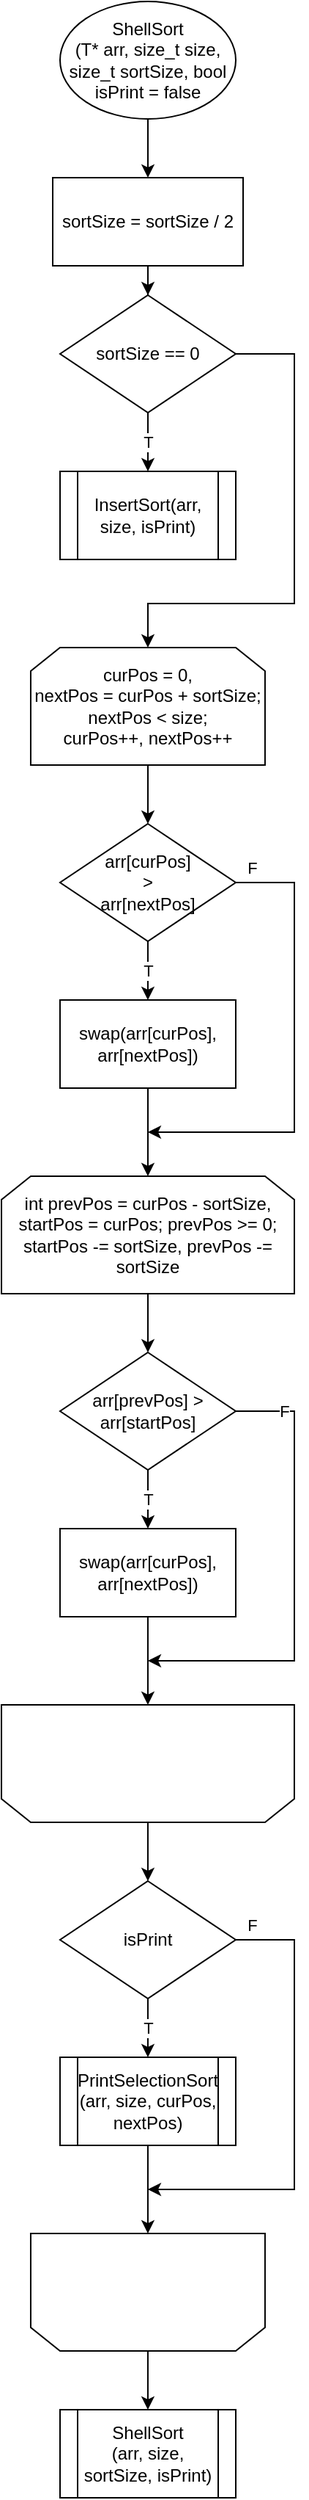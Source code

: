 <mxfile version="18.1.3" type="device"><diagram id="6qLVDmkccQ_C4W38INIT" name="페이지-1"><mxGraphModel dx="1718" dy="1021" grid="1" gridSize="10" guides="1" tooltips="1" connect="1" arrows="1" fold="1" page="1" pageScale="1" pageWidth="827" pageHeight="1169" math="0" shadow="0"><root><mxCell id="0"/><mxCell id="1" parent="0"/><mxCell id="1YyjUZX-7sMcgWNU91IZ-4" value="" style="edgeStyle=orthogonalEdgeStyle;rounded=0;orthogonalLoop=1;jettySize=auto;html=1;" parent="1" source="1YyjUZX-7sMcgWNU91IZ-2" target="1YyjUZX-7sMcgWNU91IZ-3" edge="1"><mxGeometry relative="1" as="geometry"/></mxCell><mxCell id="1YyjUZX-7sMcgWNU91IZ-2" value="ShellSort&lt;br&gt;(T* arr, size_t size, size_t sortSize, bool isPrint = false" style="ellipse;whiteSpace=wrap;html=1;" parent="1" vertex="1"><mxGeometry x="40" y="40" width="120" height="80" as="geometry"/></mxCell><mxCell id="1YyjUZX-7sMcgWNU91IZ-6" value="" style="edgeStyle=orthogonalEdgeStyle;rounded=0;orthogonalLoop=1;jettySize=auto;html=1;" parent="1" source="1YyjUZX-7sMcgWNU91IZ-3" target="1YyjUZX-7sMcgWNU91IZ-5" edge="1"><mxGeometry relative="1" as="geometry"/></mxCell><mxCell id="1YyjUZX-7sMcgWNU91IZ-3" value="sortSize = sortSize / 2" style="rounded=0;whiteSpace=wrap;html=1;" parent="1" vertex="1"><mxGeometry x="35" y="160" width="130" height="60" as="geometry"/></mxCell><mxCell id="1YyjUZX-7sMcgWNU91IZ-8" value="T" style="edgeStyle=orthogonalEdgeStyle;rounded=0;orthogonalLoop=1;jettySize=auto;html=1;" parent="1" source="1YyjUZX-7sMcgWNU91IZ-5" target="1YyjUZX-7sMcgWNU91IZ-7" edge="1"><mxGeometry relative="1" as="geometry"/></mxCell><mxCell id="1YyjUZX-7sMcgWNU91IZ-24" style="edgeStyle=orthogonalEdgeStyle;rounded=0;orthogonalLoop=1;jettySize=auto;html=1;entryX=0.5;entryY=0;entryDx=0;entryDy=0;exitX=1;exitY=0.5;exitDx=0;exitDy=0;" parent="1" source="1YyjUZX-7sMcgWNU91IZ-5" target="1YyjUZX-7sMcgWNU91IZ-9" edge="1"><mxGeometry relative="1" as="geometry"><Array as="points"><mxPoint x="200" y="280"/><mxPoint x="200" y="450"/><mxPoint x="100" y="450"/></Array></mxGeometry></mxCell><mxCell id="1YyjUZX-7sMcgWNU91IZ-5" value="sortSize == 0" style="rhombus;whiteSpace=wrap;html=1;" parent="1" vertex="1"><mxGeometry x="40" y="240" width="120" height="80" as="geometry"/></mxCell><mxCell id="1YyjUZX-7sMcgWNU91IZ-7" value="InsertSort(arr, size, isPrint)" style="shape=process;whiteSpace=wrap;html=1;backgroundOutline=1;" parent="1" vertex="1"><mxGeometry x="40" y="360" width="120" height="60" as="geometry"/></mxCell><mxCell id="1YyjUZX-7sMcgWNU91IZ-19" value="" style="edgeStyle=orthogonalEdgeStyle;rounded=0;orthogonalLoop=1;jettySize=auto;html=1;" parent="1" source="1YyjUZX-7sMcgWNU91IZ-9" edge="1"><mxGeometry relative="1" as="geometry"><mxPoint x="99.98" y="600" as="targetPoint"/></mxGeometry></mxCell><mxCell id="1YyjUZX-7sMcgWNU91IZ-9" value="curPos = 0,&lt;br&gt;nextPos = curPos + sortSize;&lt;br&gt;nextPos &amp;lt; size;&lt;br&gt;curPos++, nextPos++" style="shape=loopLimit;whiteSpace=wrap;html=1;" parent="1" vertex="1"><mxGeometry x="19.98" y="480" width="160" height="80" as="geometry"/></mxCell><mxCell id="KWGMeYyZ0hX7mDbQsn06-1" value="T" style="edgeStyle=orthogonalEdgeStyle;rounded=0;orthogonalLoop=1;jettySize=auto;html=1;" edge="1" parent="1" source="KWGMeYyZ0hX7mDbQsn06-3" target="KWGMeYyZ0hX7mDbQsn06-5"><mxGeometry relative="1" as="geometry"/></mxCell><mxCell id="KWGMeYyZ0hX7mDbQsn06-2" value="F" style="edgeStyle=orthogonalEdgeStyle;rounded=0;orthogonalLoop=1;jettySize=auto;html=1;exitX=1;exitY=0.5;exitDx=0;exitDy=0;" edge="1" parent="1" source="KWGMeYyZ0hX7mDbQsn06-3"><mxGeometry x="-0.926" y="10" relative="1" as="geometry"><mxPoint x="99.98" y="810" as="targetPoint"/><Array as="points"><mxPoint x="200" y="640"/><mxPoint x="200" y="810"/></Array><mxPoint as="offset"/></mxGeometry></mxCell><mxCell id="KWGMeYyZ0hX7mDbQsn06-3" value="arr[curPos]&lt;br&gt;&amp;gt;&lt;br&gt;arr[nextPos]" style="rhombus;whiteSpace=wrap;html=1;" vertex="1" parent="1"><mxGeometry x="39.98" y="600" width="120" height="80" as="geometry"/></mxCell><mxCell id="KWGMeYyZ0hX7mDbQsn06-4" value="" style="edgeStyle=orthogonalEdgeStyle;rounded=0;orthogonalLoop=1;jettySize=auto;html=1;" edge="1" parent="1" source="KWGMeYyZ0hX7mDbQsn06-5"><mxGeometry relative="1" as="geometry"><mxPoint x="99.98" y="840" as="targetPoint"/></mxGeometry></mxCell><mxCell id="KWGMeYyZ0hX7mDbQsn06-5" value="swap(arr[curPos], arr[nextPos])" style="rounded=0;whiteSpace=wrap;html=1;" vertex="1" parent="1"><mxGeometry x="39.98" y="720" width="120" height="60" as="geometry"/></mxCell><mxCell id="KWGMeYyZ0hX7mDbQsn06-36" value="" style="edgeStyle=orthogonalEdgeStyle;rounded=0;orthogonalLoop=1;jettySize=auto;html=1;" edge="1" parent="1" source="KWGMeYyZ0hX7mDbQsn06-35"><mxGeometry relative="1" as="geometry"><mxPoint x="100" y="960.013" as="targetPoint"/></mxGeometry></mxCell><mxCell id="KWGMeYyZ0hX7mDbQsn06-35" value="int prevPos = curPos - sortSize, startPos = curPos; prevPos &amp;gt;= 0; startPos -= sortSize, prevPos -= sortSize" style="shape=loopLimit;whiteSpace=wrap;html=1;" vertex="1" parent="1"><mxGeometry y="840" width="200" height="80" as="geometry"/></mxCell><mxCell id="KWGMeYyZ0hX7mDbQsn06-51" value="" style="edgeStyle=orthogonalEdgeStyle;rounded=0;orthogonalLoop=1;jettySize=auto;html=1;" edge="1" parent="1" source="KWGMeYyZ0hX7mDbQsn06-37" target="KWGMeYyZ0hX7mDbQsn06-40"><mxGeometry relative="1" as="geometry"/></mxCell><mxCell id="KWGMeYyZ0hX7mDbQsn06-37" value="" style="shape=loopLimit;whiteSpace=wrap;html=1;flipV=1;" vertex="1" parent="1"><mxGeometry x="-0.02" y="1200" width="200" height="80" as="geometry"/></mxCell><mxCell id="KWGMeYyZ0hX7mDbQsn06-38" value="T" style="edgeStyle=orthogonalEdgeStyle;rounded=0;orthogonalLoop=1;jettySize=auto;html=1;" edge="1" parent="1" source="KWGMeYyZ0hX7mDbQsn06-40" target="KWGMeYyZ0hX7mDbQsn06-42"><mxGeometry relative="1" as="geometry"/></mxCell><mxCell id="KWGMeYyZ0hX7mDbQsn06-39" value="F" style="edgeStyle=orthogonalEdgeStyle;rounded=0;orthogonalLoop=1;jettySize=auto;html=1;exitX=1;exitY=0.5;exitDx=0;exitDy=0;" edge="1" parent="1" source="KWGMeYyZ0hX7mDbQsn06-40"><mxGeometry x="-0.926" y="10" relative="1" as="geometry"><mxPoint x="99.98" y="1530" as="targetPoint"/><Array as="points"><mxPoint x="200" y="1360"/><mxPoint x="200" y="1530"/></Array><mxPoint as="offset"/></mxGeometry></mxCell><mxCell id="KWGMeYyZ0hX7mDbQsn06-40" value="isPrint" style="rhombus;whiteSpace=wrap;html=1;" vertex="1" parent="1"><mxGeometry x="39.98" y="1320" width="120" height="80" as="geometry"/></mxCell><mxCell id="KWGMeYyZ0hX7mDbQsn06-41" value="" style="edgeStyle=orthogonalEdgeStyle;rounded=0;orthogonalLoop=1;jettySize=auto;html=1;" edge="1" parent="1" source="KWGMeYyZ0hX7mDbQsn06-42" target="KWGMeYyZ0hX7mDbQsn06-44"><mxGeometry relative="1" as="geometry"/></mxCell><mxCell id="KWGMeYyZ0hX7mDbQsn06-42" value="PrintSelectionSort&lt;br&gt;(arr, size, curPos, nextPos)" style="shape=process;whiteSpace=wrap;html=1;backgroundOutline=1;" vertex="1" parent="1"><mxGeometry x="39.98" y="1440" width="120" height="60" as="geometry"/></mxCell><mxCell id="KWGMeYyZ0hX7mDbQsn06-43" value="" style="edgeStyle=orthogonalEdgeStyle;rounded=0;orthogonalLoop=1;jettySize=auto;html=1;" edge="1" parent="1" source="KWGMeYyZ0hX7mDbQsn06-44" target="KWGMeYyZ0hX7mDbQsn06-45"><mxGeometry relative="1" as="geometry"/></mxCell><mxCell id="KWGMeYyZ0hX7mDbQsn06-44" value="" style="shape=loopLimit;whiteSpace=wrap;html=1;flipV=1;" vertex="1" parent="1"><mxGeometry x="19.98" y="1560" width="160" height="80" as="geometry"/></mxCell><mxCell id="KWGMeYyZ0hX7mDbQsn06-45" value="ShellSort&lt;br&gt;(arr, size, sortSize, isPrint)" style="shape=process;whiteSpace=wrap;html=1;backgroundOutline=1;" vertex="1" parent="1"><mxGeometry x="40" y="1680" width="120" height="60" as="geometry"/></mxCell><mxCell id="KWGMeYyZ0hX7mDbQsn06-48" value="T" style="edgeStyle=orthogonalEdgeStyle;rounded=0;orthogonalLoop=1;jettySize=auto;html=1;" edge="1" parent="1" source="KWGMeYyZ0hX7mDbQsn06-46" target="KWGMeYyZ0hX7mDbQsn06-47"><mxGeometry relative="1" as="geometry"/></mxCell><mxCell id="KWGMeYyZ0hX7mDbQsn06-50" value="F" style="edgeStyle=orthogonalEdgeStyle;rounded=0;orthogonalLoop=1;jettySize=auto;html=1;exitX=1;exitY=0.5;exitDx=0;exitDy=0;" edge="1" parent="1" source="KWGMeYyZ0hX7mDbQsn06-46"><mxGeometry x="-0.852" y="-10" relative="1" as="geometry"><mxPoint x="100" y="1170" as="targetPoint"/><Array as="points"><mxPoint x="200" y="1000"/><mxPoint x="200" y="1170"/></Array><mxPoint x="10" y="-10" as="offset"/></mxGeometry></mxCell><mxCell id="KWGMeYyZ0hX7mDbQsn06-46" value="arr[prevPos] &amp;gt; arr[startPos]" style="rhombus;whiteSpace=wrap;html=1;" vertex="1" parent="1"><mxGeometry x="40" y="960" width="120" height="80" as="geometry"/></mxCell><mxCell id="KWGMeYyZ0hX7mDbQsn06-49" value="" style="edgeStyle=orthogonalEdgeStyle;rounded=0;orthogonalLoop=1;jettySize=auto;html=1;" edge="1" parent="1" source="KWGMeYyZ0hX7mDbQsn06-47" target="KWGMeYyZ0hX7mDbQsn06-37"><mxGeometry relative="1" as="geometry"/></mxCell><mxCell id="KWGMeYyZ0hX7mDbQsn06-47" value="swap(arr[curPos], arr[nextPos])" style="rounded=0;whiteSpace=wrap;html=1;" vertex="1" parent="1"><mxGeometry x="39.98" y="1080" width="120" height="60" as="geometry"/></mxCell></root></mxGraphModel></diagram></mxfile>
